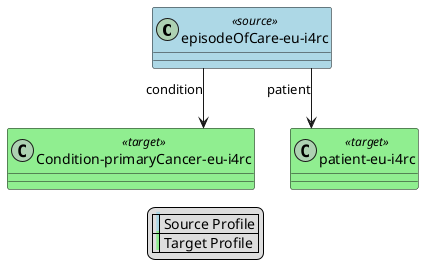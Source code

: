 
@startuml
!define RECTANGLE class
skinparam linetype ortho

skinparam class {
    BackgroundColor<<source>> LightBlue
    BackgroundColor<<target>> LightGreen
}
RECTANGLE episodeOfCareeui4rc as "episodeOfCare-eu-i4rc" <<source>> [[StructureDefinition-episodeOfCare-eu-i4rc.html]]
RECTANGLE ConditionprimaryCancereui4rc as "Condition-primaryCancer-eu-i4rc" <<target>> [[StructureDefinition-Condition-primaryCancer-eu-i4rc.html]]
RECTANGLE patienteui4rc as "patient-eu-i4rc" <<target>> [[StructureDefinition-patient-eu-i4rc.html]]
episodeOfCareeui4rc --> ConditionprimaryCancereui4rc : "condition"
episodeOfCareeui4rc --> patienteui4rc : "patient"

legend
  | <back:LightBlue> | Source Profile |
  | <back:LightGreen> | Target Profile |
endlegend

@enduml

